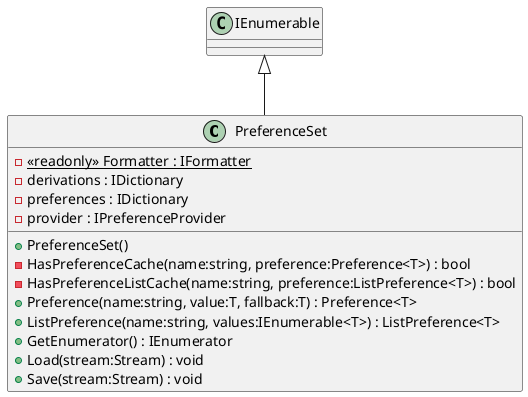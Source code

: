 @startuml
class PreferenceSet {
    - {static} <<readonly>> Formatter : IFormatter
    - derivations : IDictionary
    - preferences : IDictionary
    - provider : IPreferenceProvider
    + PreferenceSet()
    - HasPreferenceCache(name:string, preference:Preference<T>) : bool
    - HasPreferenceListCache(name:string, preference:ListPreference<T>) : bool
    + Preference(name:string, value:T, fallback:T) : Preference<T>
    + ListPreference(name:string, values:IEnumerable<T>) : ListPreference<T>
    + GetEnumerator() : IEnumerator
    + Load(stream:Stream) : void
    + Save(stream:Stream) : void
}
IEnumerable <|-- PreferenceSet
@enduml
